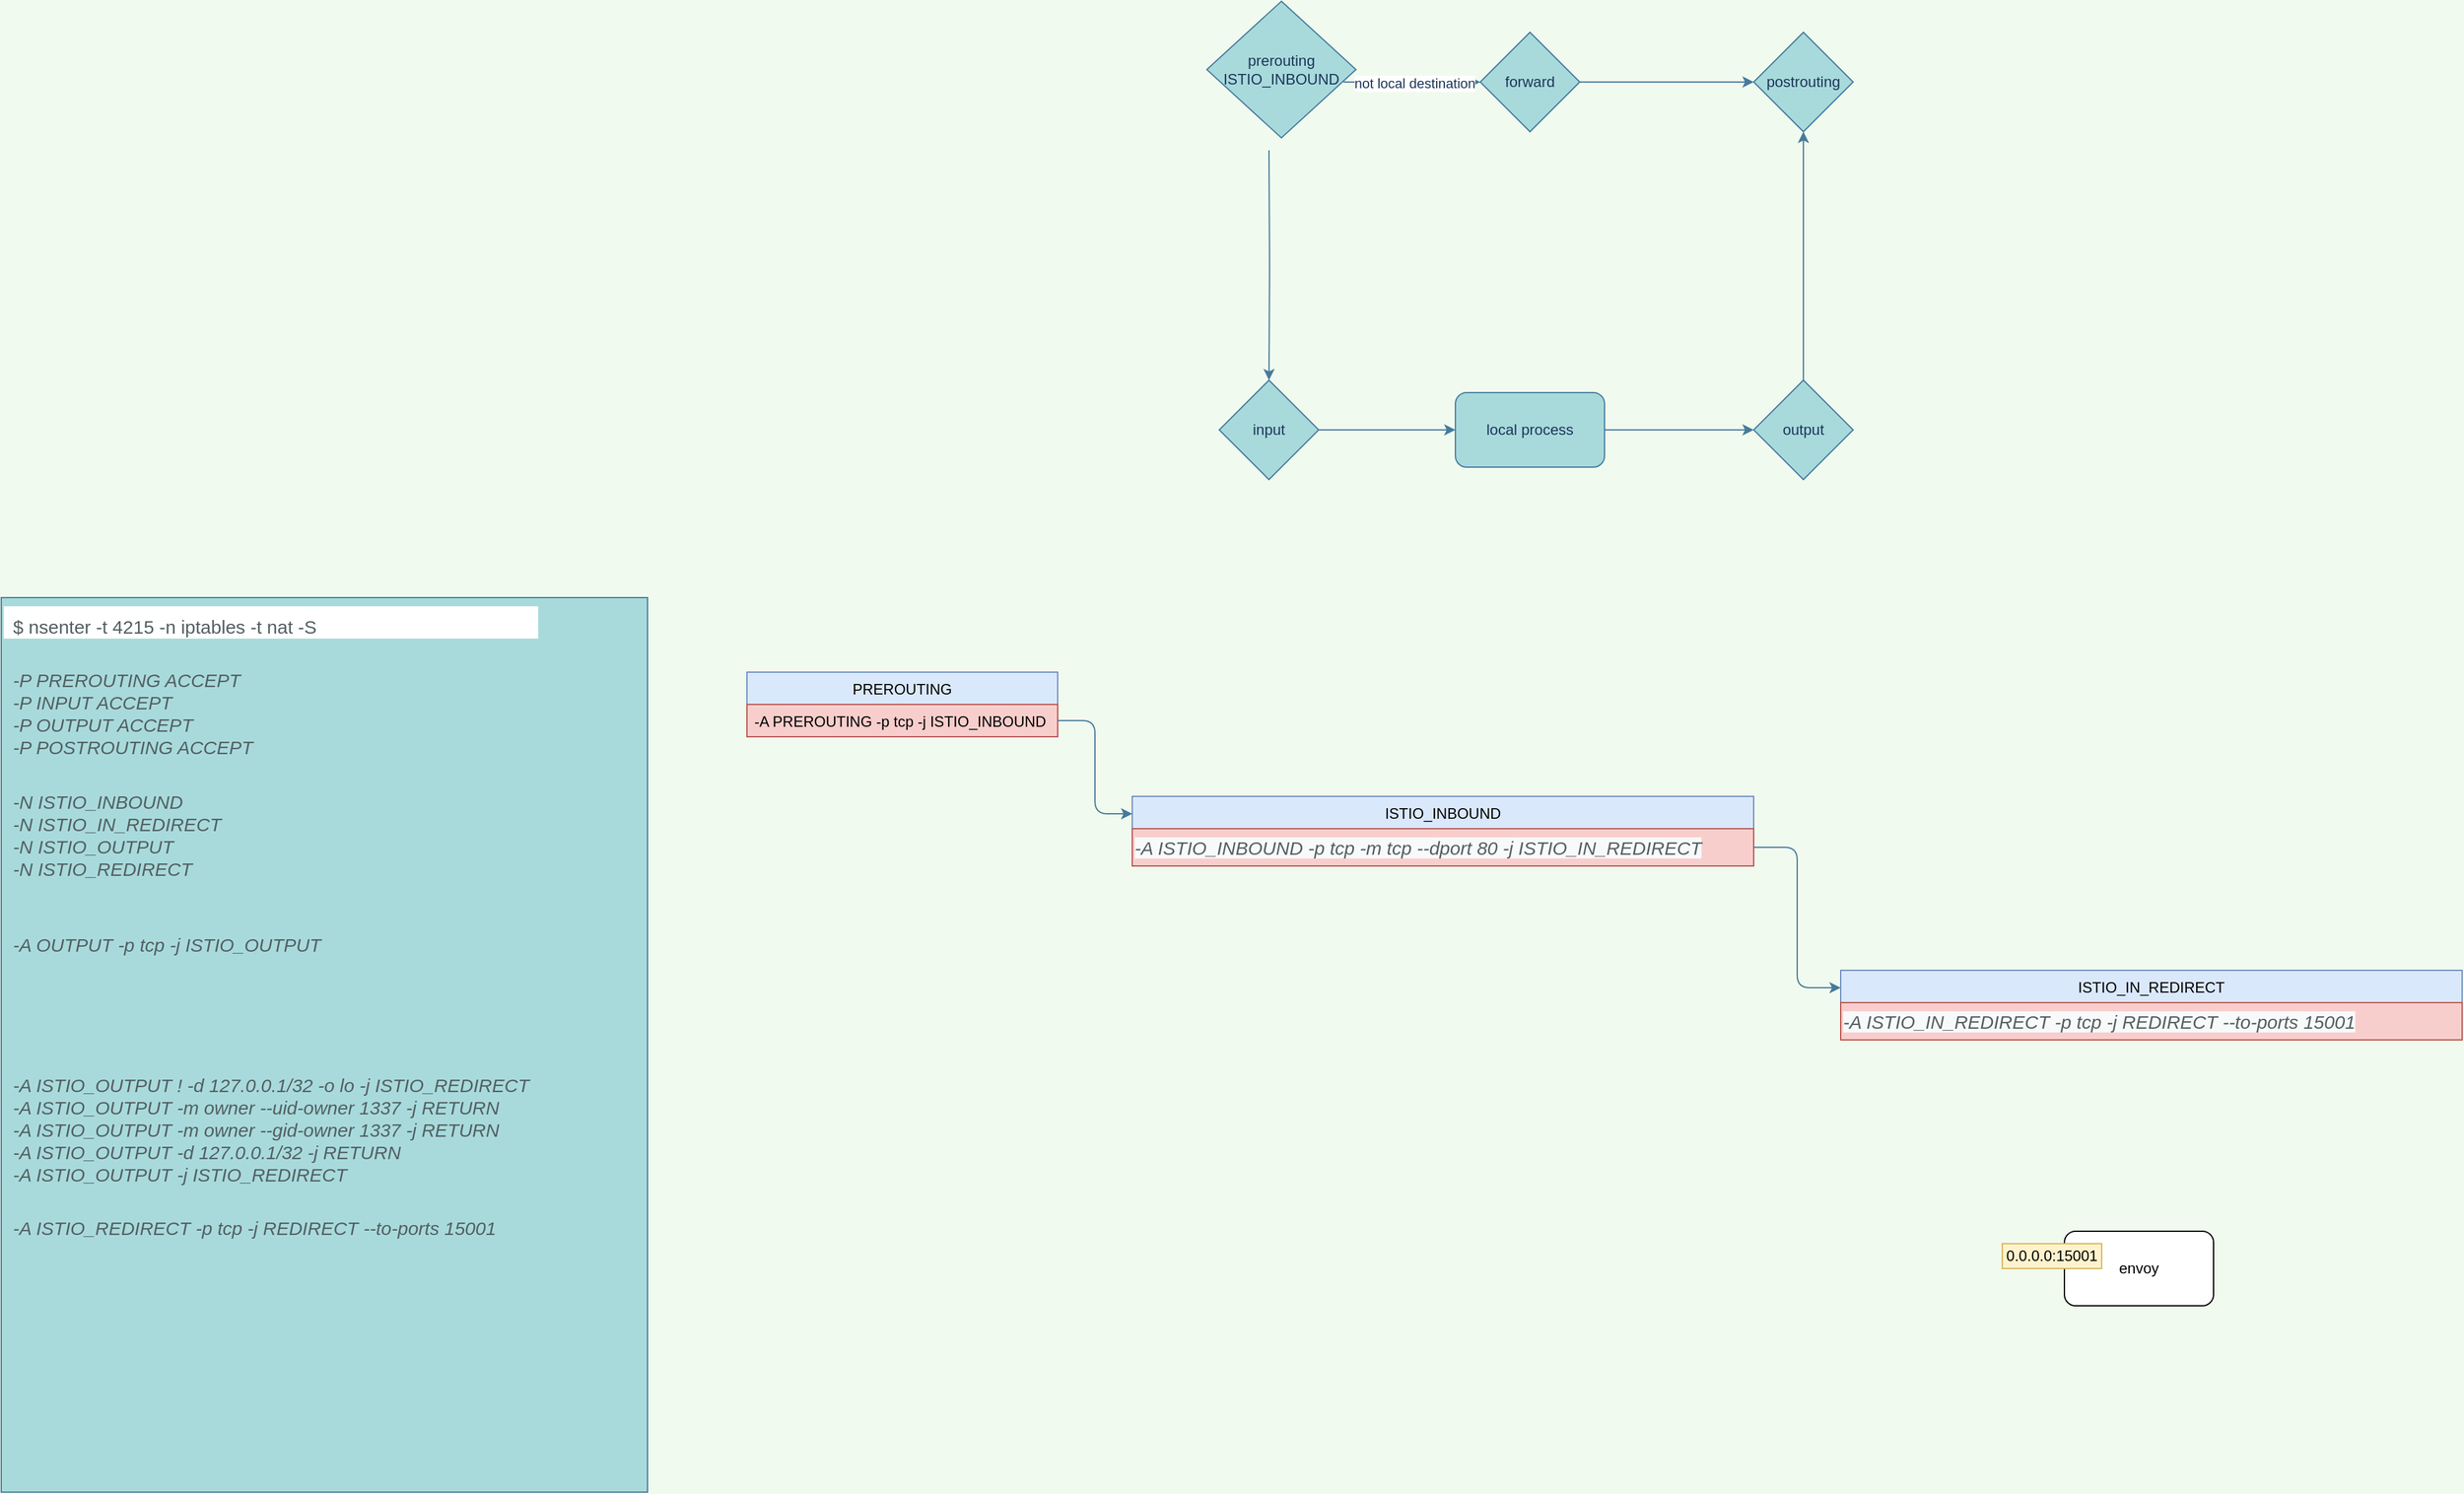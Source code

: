 <mxfile version="14.2.4" type="github">
  <diagram id="zq7h7F32NdjRwVXWEW0O" name="Page-1">
    <mxGraphModel dx="2272" dy="1862" grid="1" gridSize="10" guides="1" tooltips="1" connect="1" arrows="1" fold="1" page="1" pageScale="1" pageWidth="850" pageHeight="1100" background="#F1FAEE" math="0" shadow="0">
      <root>
        <mxCell id="0" />
        <mxCell id="1" parent="0" />
        <mxCell id="S3gwO5U7PfDeGXOOmlJb-1" value="&lt;div class=&quot;command&quot; style=&quot;box-sizing: border-box ; margin: 0px ; padding: 0.5em 0.5em 0px ; border: 0px ; font-style: normal ; font-weight: 400 ; font-stretch: inherit ; line-height: inherit ; vertical-align: baseline ; color: rgb(83 , 95 , 97) ; letter-spacing: normal ; text-align: left ; text-indent: 0px ; text-transform: none ; word-spacing: 0px ; background-color: rgb(255 , 255 , 255) ; font-size: 15px&quot;&gt;&lt;font style=&quot;font-size: 15px&quot;&gt;$ nsenter -t 4215 -n iptables -t nat -S&lt;br&gt;&lt;/font&gt;&lt;/div&gt;&lt;div class=&quot;output&quot; style=&quot;box-sizing: border-box ; margin: 0px ; padding: 0px 0.5em 0.5em ; border: 0px ; font-style: italic ; font-weight: 400 ; font-stretch: inherit ; line-height: inherit ; vertical-align: baseline ; color: rgb(83 , 95 , 97) ; float: left ; clear: left ; min-width: 100% ; letter-spacing: normal ; text-align: left ; text-indent: 0px ; text-transform: none ; word-spacing: 0px ; font-size: 15px&quot;&gt;&lt;font style=&quot;font-size: 15px&quot;&gt;&lt;br&gt;&lt;/font&gt;&lt;/div&gt;&lt;div class=&quot;output&quot; style=&quot;box-sizing: border-box ; margin: 0px ; padding: 0px 0.5em 0.5em ; border: 0px ; font-style: italic ; font-weight: 400 ; font-stretch: inherit ; line-height: inherit ; vertical-align: baseline ; color: rgb(83 , 95 , 97) ; float: left ; clear: left ; min-width: 100% ; letter-spacing: normal ; text-align: left ; text-indent: 0px ; text-transform: none ; word-spacing: 0px ; font-size: 15px&quot;&gt;&lt;font style=&quot;font-size: 15px&quot;&gt;-P PREROUTING ACCEPT&lt;br&gt;-P INPUT ACCEPT&lt;br&gt;-P OUTPUT ACCEPT&lt;br&gt;-P POSTROUTING ACCEPT&lt;br&gt;&lt;br&gt;&lt;/font&gt;&lt;/div&gt;&lt;div class=&quot;output&quot; style=&quot;box-sizing: border-box ; margin: 0px ; padding: 0px 0.5em 0.5em ; border: 0px ; font-style: italic ; font-weight: 400 ; font-stretch: inherit ; line-height: inherit ; vertical-align: baseline ; color: rgb(83 , 95 , 97) ; float: left ; clear: left ; min-width: 100% ; letter-spacing: normal ; text-align: left ; text-indent: 0px ; text-transform: none ; word-spacing: 0px ; font-size: 15px&quot;&gt;&lt;font style=&quot;font-size: 15px&quot;&gt;-N ISTIO_INBOUND&lt;br&gt;-N ISTIO_IN_REDIRECT&lt;br&gt;-N ISTIO_OUTPUT&lt;br&gt;-N ISTIO_REDIRECT&lt;br&gt;&lt;br&gt;&lt;/font&gt;&lt;/div&gt;&lt;br&gt;&lt;div class=&quot;output&quot; style=&quot;box-sizing: border-box ; margin: 0px ; padding: 0px 0.5em 0.5em ; border: 0px ; font-style: italic ; font-weight: 400 ; font-stretch: inherit ; line-height: inherit ; vertical-align: baseline ; color: rgb(83 , 95 , 97) ; float: left ; clear: left ; min-width: 100% ; letter-spacing: normal ; text-align: left ; text-indent: 0px ; text-transform: none ; word-spacing: 0px ; font-size: 15px&quot;&gt;&lt;font style=&quot;font-size: 15px&quot;&gt;&lt;br&gt;-A OUTPUT -p tcp -j ISTIO_OUTPUT&lt;/font&gt;&lt;/div&gt;&lt;div class=&quot;output&quot; style=&quot;box-sizing: border-box ; margin: 0px ; padding: 0px 0.5em 0.5em ; border: 0px ; font-style: italic ; font-weight: 400 ; font-stretch: inherit ; line-height: inherit ; vertical-align: baseline ; color: rgb(83 , 95 , 97) ; float: left ; clear: left ; min-width: 100% ; letter-spacing: normal ; text-align: left ; text-indent: 0px ; text-transform: none ; word-spacing: 0px ; font-size: 15px&quot;&gt;&lt;font style=&quot;font-size: 15px&quot;&gt;&lt;br&gt;&lt;br&gt;&lt;/font&gt;&lt;/div&gt;&lt;div class=&quot;output&quot; style=&quot;box-sizing: border-box ; margin: 0px ; padding: 0px 0.5em 0.5em ; border: 0px ; font-style: italic ; font-weight: 400 ; font-stretch: inherit ; line-height: inherit ; vertical-align: baseline ; color: rgb(83 , 95 , 97) ; float: left ; clear: left ; min-width: 100% ; letter-spacing: normal ; text-align: left ; text-indent: 0px ; text-transform: none ; word-spacing: 0px ; font-size: 15px&quot;&gt;&lt;font style=&quot;font-size: 15px&quot;&gt;&lt;br&gt;&lt;br&gt;&lt;/font&gt;&lt;/div&gt;&lt;div class=&quot;output&quot; style=&quot;box-sizing: border-box ; margin: 0px ; padding: 0px 0.5em 0.5em ; border: 0px ; font-style: italic ; font-weight: 400 ; font-stretch: inherit ; line-height: inherit ; vertical-align: baseline ; color: rgb(83 , 95 , 97) ; float: left ; clear: left ; min-width: 100% ; letter-spacing: normal ; text-align: left ; text-indent: 0px ; text-transform: none ; word-spacing: 0px ; font-size: 15px&quot;&gt;&lt;font style=&quot;font-size: 15px&quot;&gt;-A ISTIO_OUTPUT ! -d 127.0.0.1/32 -o lo -j ISTIO_REDIRECT&lt;br&gt;-A ISTIO_OUTPUT -m owner --uid-owner 1337 -j RETURN&lt;br&gt;-A ISTIO_OUTPUT -m owner --gid-owner 1337 -j RETURN&lt;br&gt;-A ISTIO_OUTPUT -d 127.0.0.1/32 -j RETURN&lt;br&gt;-A ISTIO_OUTPUT -j ISTIO_REDIRECT&lt;br&gt;&lt;br&gt;&lt;/font&gt;&lt;/div&gt;&lt;div class=&quot;output&quot; style=&quot;box-sizing: border-box ; margin: 0px ; padding: 0px 0.5em 0.5em ; border: 0px ; font-style: italic ; font-weight: 400 ; font-stretch: inherit ; line-height: inherit ; vertical-align: baseline ; color: rgb(83 , 95 , 97) ; float: left ; clear: left ; min-width: 100% ; letter-spacing: normal ; text-align: left ; text-indent: 0px ; text-transform: none ; word-spacing: 0px ; font-size: 15px&quot;&gt;&lt;font style=&quot;font-size: 15px&quot;&gt;-A ISTIO_REDIRECT -p tcp -j REDIRECT --to-ports 15001&lt;/font&gt;&lt;/div&gt;&lt;div class=&quot;output&quot; style=&quot;box-sizing: border-box ; margin: 0px ; padding: 0px 0.5em 0.5em ; border: 0px ; font-style: italic ; font-weight: 400 ; font-stretch: inherit ; line-height: inherit ; vertical-align: baseline ; color: rgb(83 , 95 , 97) ; float: left ; clear: left ; min-width: 100% ; letter-spacing: normal ; text-align: left ; text-indent: 0px ; text-transform: none ; word-spacing: 0px ; font-size: 15px&quot;&gt;&lt;font style=&quot;font-size: 15px&quot;&gt;&lt;br&gt;&lt;/font&gt;&lt;/div&gt;&lt;div class=&quot;output&quot; style=&quot;box-sizing: border-box ; margin: 0px ; padding: 0px 0.5em 0.5em ; border: 0px ; font-style: italic ; font-weight: 400 ; font-stretch: inherit ; line-height: inherit ; vertical-align: baseline ; color: rgb(83 , 95 , 97) ; float: left ; clear: left ; min-width: 100% ; letter-spacing: normal ; text-align: left ; text-indent: 0px ; text-transform: none ; word-spacing: 0px ; font-size: 15px&quot;&gt;&lt;font style=&quot;font-size: 15px&quot;&gt;&lt;br&gt;&lt;/font&gt;&lt;/div&gt;&lt;div class=&quot;output&quot; style=&quot;box-sizing: border-box ; margin: 0px ; padding: 0px 0.5em 0.5em ; border: 0px ; font-style: italic ; font-weight: 400 ; font-stretch: inherit ; line-height: inherit ; vertical-align: baseline ; color: rgb(83 , 95 , 97) ; float: left ; clear: left ; min-width: 100% ; letter-spacing: normal ; text-align: left ; text-indent: 0px ; text-transform: none ; word-spacing: 0px ; font-size: 15px&quot;&gt;&lt;font style=&quot;font-size: 15px&quot;&gt;&lt;br&gt;&lt;/font&gt;&lt;/div&gt;" style="text;whiteSpace=wrap;html=1;fillColor=#A8DADC;strokeColor=#457B9D;fontColor=#1D3557;" parent="1" vertex="1">
          <mxGeometry x="-280" y="-50" width="520" height="720" as="geometry" />
        </mxCell>
        <mxCell id="S3gwO5U7PfDeGXOOmlJb-12" style="edgeStyle=orthogonalEdgeStyle;curved=0;rounded=1;sketch=0;orthogonalLoop=1;jettySize=auto;html=1;strokeColor=#457B9D;fillColor=#A8DADC;fontColor=#1D3557;entryX=0;entryY=0.5;entryDx=0;entryDy=0;" parent="1" source="S3gwO5U7PfDeGXOOmlJb-23" target="S3gwO5U7PfDeGXOOmlJb-19" edge="1">
          <mxGeometry relative="1" as="geometry">
            <mxPoint x="1080" y="-315" as="targetPoint" />
          </mxGeometry>
        </mxCell>
        <mxCell id="S3gwO5U7PfDeGXOOmlJb-22" style="edgeStyle=orthogonalEdgeStyle;curved=0;rounded=1;sketch=0;orthogonalLoop=1;jettySize=auto;html=1;strokeColor=#457B9D;fillColor=#A8DADC;fontColor=#1D3557;" parent="1" target="S3gwO5U7PfDeGXOOmlJb-20" edge="1">
          <mxGeometry relative="1" as="geometry">
            <mxPoint x="740" y="-410" as="sourcePoint" />
          </mxGeometry>
        </mxCell>
        <mxCell id="S3gwO5U7PfDeGXOOmlJb-11" value="prerouting&lt;br&gt;ISTIO_INBOUND" style="rhombus;whiteSpace=wrap;html=1;rounded=0;sketch=0;strokeColor=#457B9D;fillColor=#A8DADC;fontColor=#1D3557;" parent="1" vertex="1">
          <mxGeometry x="690" y="-530" width="120" height="110" as="geometry" />
        </mxCell>
        <mxCell id="S3gwO5U7PfDeGXOOmlJb-16" style="edgeStyle=orthogonalEdgeStyle;curved=0;rounded=1;sketch=0;orthogonalLoop=1;jettySize=auto;html=1;entryX=0;entryY=0.5;entryDx=0;entryDy=0;strokeColor=#457B9D;fillColor=#A8DADC;fontColor=#1D3557;" parent="1" source="S3gwO5U7PfDeGXOOmlJb-13" target="S3gwO5U7PfDeGXOOmlJb-15" edge="1">
          <mxGeometry relative="1" as="geometry" />
        </mxCell>
        <mxCell id="S3gwO5U7PfDeGXOOmlJb-13" value="local process" style="rounded=1;whiteSpace=wrap;html=1;sketch=0;strokeColor=#457B9D;fillColor=#A8DADC;fontColor=#1D3557;" parent="1" vertex="1">
          <mxGeometry x="890" y="-215" width="120" height="60" as="geometry" />
        </mxCell>
        <mxCell id="S3gwO5U7PfDeGXOOmlJb-26" style="edgeStyle=orthogonalEdgeStyle;curved=0;rounded=1;sketch=0;orthogonalLoop=1;jettySize=auto;html=1;entryX=0.5;entryY=1;entryDx=0;entryDy=0;strokeColor=#457B9D;fillColor=#A8DADC;fontColor=#1D3557;" parent="1" source="S3gwO5U7PfDeGXOOmlJb-15" target="S3gwO5U7PfDeGXOOmlJb-19" edge="1">
          <mxGeometry relative="1" as="geometry" />
        </mxCell>
        <mxCell id="S3gwO5U7PfDeGXOOmlJb-15" value="output" style="rhombus;whiteSpace=wrap;html=1;rounded=0;sketch=0;strokeColor=#457B9D;fillColor=#A8DADC;fontColor=#1D3557;" parent="1" vertex="1">
          <mxGeometry x="1130" y="-225" width="80" height="80" as="geometry" />
        </mxCell>
        <mxCell id="S3gwO5U7PfDeGXOOmlJb-19" value="postrouting" style="rhombus;whiteSpace=wrap;html=1;rounded=0;sketch=0;strokeColor=#457B9D;fillColor=#A8DADC;fontColor=#1D3557;" parent="1" vertex="1">
          <mxGeometry x="1130" y="-505" width="80" height="80" as="geometry" />
        </mxCell>
        <mxCell id="S3gwO5U7PfDeGXOOmlJb-27" style="edgeStyle=orthogonalEdgeStyle;curved=0;rounded=1;sketch=0;orthogonalLoop=1;jettySize=auto;html=1;strokeColor=#457B9D;fillColor=#A8DADC;fontColor=#1D3557;" parent="1" source="S3gwO5U7PfDeGXOOmlJb-20" target="S3gwO5U7PfDeGXOOmlJb-13" edge="1">
          <mxGeometry relative="1" as="geometry" />
        </mxCell>
        <mxCell id="S3gwO5U7PfDeGXOOmlJb-20" value="input" style="rhombus;whiteSpace=wrap;html=1;rounded=0;sketch=0;strokeColor=#457B9D;fillColor=#A8DADC;fontColor=#1D3557;" parent="1" vertex="1">
          <mxGeometry x="700" y="-225" width="80" height="80" as="geometry" />
        </mxCell>
        <mxCell id="S3gwO5U7PfDeGXOOmlJb-23" value="forward" style="rhombus;whiteSpace=wrap;html=1;rounded=0;sketch=0;strokeColor=#457B9D;fillColor=#A8DADC;fontColor=#1D3557;" parent="1" vertex="1">
          <mxGeometry x="910" y="-505" width="80" height="80" as="geometry" />
        </mxCell>
        <mxCell id="S3gwO5U7PfDeGXOOmlJb-24" style="edgeStyle=orthogonalEdgeStyle;curved=0;rounded=1;sketch=0;orthogonalLoop=1;jettySize=auto;html=1;strokeColor=#457B9D;fillColor=#A8DADC;fontColor=#1D3557;entryX=0;entryY=0.5;entryDx=0;entryDy=0;" parent="1" target="S3gwO5U7PfDeGXOOmlJb-23" edge="1">
          <mxGeometry relative="1" as="geometry">
            <mxPoint x="1130" y="-465" as="targetPoint" />
            <mxPoint x="800" y="-465" as="sourcePoint" />
          </mxGeometry>
        </mxCell>
        <mxCell id="S3gwO5U7PfDeGXOOmlJb-25" value="not local destination" style="edgeLabel;html=1;align=center;verticalAlign=middle;resizable=0;points=[];fontColor=#1D3557;" parent="S3gwO5U7PfDeGXOOmlJb-24" vertex="1" connectable="0">
          <mxGeometry x="-0.383" y="-3" relative="1" as="geometry">
            <mxPoint x="23" y="-3" as="offset" />
          </mxGeometry>
        </mxCell>
        <mxCell id="S3gwO5U7PfDeGXOOmlJb-30" value="PREROUTING" style="swimlane;fontStyle=0;childLayout=stackLayout;horizontal=1;startSize=26;fillColor=#dae8fc;horizontalStack=0;resizeParent=1;resizeParentMax=0;resizeLast=0;collapsible=1;marginBottom=0;rounded=0;sketch=0;strokeColor=#6c8ebf;" parent="1" vertex="1">
          <mxGeometry x="320" y="10" width="250" height="52" as="geometry" />
        </mxCell>
        <mxCell id="S3gwO5U7PfDeGXOOmlJb-32" value="-A PREROUTING -p tcp -j ISTIO_INBOUND  " style="text;strokeColor=#b85450;fillColor=#f8cecc;align=left;verticalAlign=top;spacingLeft=4;spacingRight=4;overflow=hidden;rotatable=0;points=[[0,0.5],[1,0.5]];portConstraint=eastwest;" parent="S3gwO5U7PfDeGXOOmlJb-30" vertex="1">
          <mxGeometry y="26" width="250" height="26" as="geometry" />
        </mxCell>
        <mxCell id="S3gwO5U7PfDeGXOOmlJb-34" value="ISTIO_INBOUND" style="swimlane;fontStyle=0;childLayout=stackLayout;horizontal=1;startSize=26;fillColor=#dae8fc;horizontalStack=0;resizeParent=1;resizeParentMax=0;resizeLast=0;collapsible=1;marginBottom=0;rounded=0;sketch=0;strokeColor=#6c8ebf;" parent="1" vertex="1">
          <mxGeometry x="630" y="110" width="500" height="56" as="geometry" />
        </mxCell>
        <mxCell id="S3gwO5U7PfDeGXOOmlJb-28" value="&lt;span style=&quot;color: rgb(83, 95, 97); font-family: helvetica; font-size: 15px; font-style: italic; font-weight: 400; letter-spacing: normal; text-align: left; text-indent: 0px; text-transform: none; word-spacing: 0px; background-color: rgb(248, 249, 250); display: inline; float: none;&quot;&gt;-A ISTIO_INBOUND -p tcp -m tcp --dport 80 -j ISTIO_IN_REDIRECT&lt;/span&gt;&lt;br style=&quot;color: rgb(83, 95, 97); font-family: helvetica; font-size: 15px; font-style: italic; font-weight: 400; letter-spacing: normal; text-align: left; text-indent: 0px; text-transform: none; word-spacing: 0px; background-color: rgb(248, 249, 250);&quot;&gt;" style="text;whiteSpace=wrap;html=1;fillColor=#f8cecc;strokeColor=#b85450;" parent="S3gwO5U7PfDeGXOOmlJb-34" vertex="1">
          <mxGeometry y="26" width="500" height="30" as="geometry" />
        </mxCell>
        <mxCell id="S3gwO5U7PfDeGXOOmlJb-36" style="edgeStyle=orthogonalEdgeStyle;curved=0;rounded=1;sketch=0;orthogonalLoop=1;jettySize=auto;html=1;entryX=0;entryY=0.25;entryDx=0;entryDy=0;strokeColor=#457B9D;fillColor=#A8DADC;fontColor=#1D3557;" parent="1" source="S3gwO5U7PfDeGXOOmlJb-32" target="S3gwO5U7PfDeGXOOmlJb-34" edge="1">
          <mxGeometry relative="1" as="geometry" />
        </mxCell>
        <mxCell id="S3gwO5U7PfDeGXOOmlJb-37" value="ISTIO_IN_REDIRECT" style="swimlane;fontStyle=0;childLayout=stackLayout;horizontal=1;startSize=26;fillColor=#dae8fc;horizontalStack=0;resizeParent=1;resizeParentMax=0;resizeLast=0;collapsible=1;marginBottom=0;rounded=0;sketch=0;strokeColor=#6c8ebf;" parent="1" vertex="1">
          <mxGeometry x="1200" y="250" width="500" height="56" as="geometry" />
        </mxCell>
        <mxCell id="S3gwO5U7PfDeGXOOmlJb-29" value="&lt;span style=&quot;color: rgb(83, 95, 97); font-family: helvetica; font-size: 15px; font-style: italic; font-weight: 400; letter-spacing: normal; text-align: left; text-indent: 0px; text-transform: none; word-spacing: 0px; background-color: rgb(248, 249, 250); display: inline; float: none;&quot;&gt;-A ISTIO_IN_REDIRECT -p tcp -j REDIRECT --to-ports 15001&lt;/span&gt;" style="text;whiteSpace=wrap;html=1;fillColor=#f8cecc;strokeColor=#b85450;" parent="S3gwO5U7PfDeGXOOmlJb-37" vertex="1">
          <mxGeometry y="26" width="500" height="30" as="geometry" />
        </mxCell>
        <mxCell id="S3gwO5U7PfDeGXOOmlJb-40" style="edgeStyle=orthogonalEdgeStyle;curved=0;rounded=1;sketch=0;orthogonalLoop=1;jettySize=auto;html=1;entryX=0;entryY=0.25;entryDx=0;entryDy=0;strokeColor=#457B9D;fillColor=#A8DADC;fontColor=#1D3557;" parent="1" source="S3gwO5U7PfDeGXOOmlJb-28" target="S3gwO5U7PfDeGXOOmlJb-37" edge="1">
          <mxGeometry relative="1" as="geometry" />
        </mxCell>
        <mxCell id="5EZbQXzs8iiL1ulFqNZB-1" value="envoy" style="rounded=1;whiteSpace=wrap;html=1;" vertex="1" parent="1">
          <mxGeometry x="1380" y="460" width="120" height="60" as="geometry" />
        </mxCell>
        <mxCell id="5EZbQXzs8iiL1ulFqNZB-2" value="0.0.0.0:15001" style="text;html=1;strokeColor=#d6b656;fillColor=#fff2cc;align=center;verticalAlign=middle;whiteSpace=wrap;rounded=0;" vertex="1" parent="1">
          <mxGeometry x="1330" y="470" width="80" height="20" as="geometry" />
        </mxCell>
      </root>
    </mxGraphModel>
  </diagram>
</mxfile>
